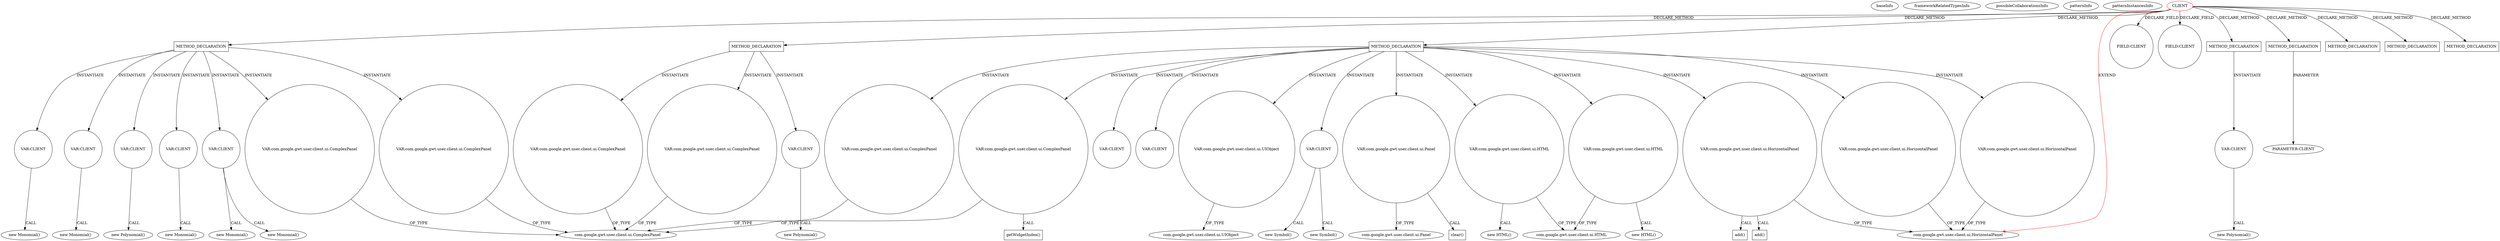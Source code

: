 digraph {
baseInfo[graphId=752,category="pattern",isAnonymous=false,possibleRelation=false]
frameworkRelatedTypesInfo[0="com.google.gwt.user.client.ui.HorizontalPanel"]
possibleCollaborationsInfo[]
patternInfo[frequency=2.0,patternRootClient=0]
patternInstancesInfo[0="luxferrari-AlgebrApp~/luxferrari-AlgebrApp/AlgebrApp-master/AlgebrApp/src/org/luxferrari/algebrapp/client/Product.java~Product~3664",1="luxferrari-AlgebrApp~/luxferrari-AlgebrApp/AlgebrApp-master/AlgebrApp/src/org/luxferrari/algebrapp/client/SubPolynomial.java~SubPolynomial~3660"]
211[label="new Monomial()",vertexType="CONSTRUCTOR_CALL",isFrameworkType=false]
203[label="VAR:CLIENT",vertexType="VARIABLE_EXPRESION",isFrameworkType=false,shape=circle]
158[label="METHOD_DECLARATION",vertexType="CLIENT_METHOD_DECLARATION",isFrameworkType=false,shape=box]
0[label="CLIENT",vertexType="ROOT_CLIENT_CLASS_DECLARATION",isFrameworkType=false,color=red]
28[label="METHOD_DECLARATION",vertexType="CLIENT_METHOD_DECLARATION",isFrameworkType=false,shape=box]
41[label="VAR:com.google.gwt.user.client.ui.UIObject",vertexType="VARIABLE_EXPRESION",isFrameworkType=false,shape=circle]
4[label="FIELD:CLIENT",vertexType="FIELD_DECLARATION",isFrameworkType=false,shape=circle]
7[label="FIELD:CLIENT",vertexType="FIELD_DECLARATION",isFrameworkType=false,shape=circle]
43[label="com.google.gwt.user.client.ui.UIObject",vertexType="FRAMEWORK_CLASS_TYPE",isFrameworkType=false]
89[label="VAR:CLIENT",vertexType="VARIABLE_EXPRESION",isFrameworkType=false,shape=circle]
202[label="new Monomial()",vertexType="CONSTRUCTOR_CALL",isFrameworkType=false]
194[label="VAR:CLIENT",vertexType="VARIABLE_EXPRESION",isFrameworkType=false,shape=circle]
193[label="new Monomial()",vertexType="CONSTRUCTOR_CALL",isFrameworkType=false]
172[label="VAR:CLIENT",vertexType="VARIABLE_EXPRESION",isFrameworkType=false,shape=circle]
171[label="new Monomial()",vertexType="CONSTRUCTOR_CALL",isFrameworkType=false]
57[label="VAR:CLIENT",vertexType="VARIABLE_EXPRESION",isFrameworkType=false,shape=circle]
51[label="VAR:CLIENT",vertexType="VARIABLE_EXPRESION",isFrameworkType=false,shape=circle]
161[label="VAR:CLIENT",vertexType="VARIABLE_EXPRESION",isFrameworkType=false,shape=circle]
182[label="VAR:CLIENT",vertexType="VARIABLE_EXPRESION",isFrameworkType=false,shape=circle]
190[label="VAR:com.google.gwt.user.client.ui.ComplexPanel",vertexType="VARIABLE_EXPRESION",isFrameworkType=false,shape=circle]
1[label="com.google.gwt.user.client.ui.HorizontalPanel",vertexType="FRAMEWORK_CLASS_TYPE",isFrameworkType=false]
132[label="new Symbol()",vertexType="CONSTRUCTOR_CALL",isFrameworkType=false]
74[label="new Symbol()",vertexType="CONSTRUCTOR_CALL",isFrameworkType=false]
29[label="VAR:com.google.gwt.user.client.ui.Panel",vertexType="VARIABLE_EXPRESION",isFrameworkType=false,shape=circle]
40[label="com.google.gwt.user.client.ui.ComplexPanel",vertexType="FRAMEWORK_CLASS_TYPE",isFrameworkType=false]
31[label="com.google.gwt.user.client.ui.Panel",vertexType="FRAMEWORK_CLASS_TYPE",isFrameworkType=false]
154[label="VAR:com.google.gwt.user.client.ui.ComplexPanel",vertexType="VARIABLE_EXPRESION",isFrameworkType=false,shape=circle]
151[label="VAR:com.google.gwt.user.client.ui.ComplexPanel",vertexType="VARIABLE_EXPRESION",isFrameworkType=false,shape=circle]
141[label="VAR:com.google.gwt.user.client.ui.HTML",vertexType="VARIABLE_EXPRESION",isFrameworkType=false,shape=circle]
140[label="new HTML()",vertexType="CONSTRUCTOR_CALL",isFrameworkType=false]
84[label="com.google.gwt.user.client.ui.HTML",vertexType="FRAMEWORK_CLASS_TYPE",isFrameworkType=false]
215[label="METHOD_DECLARATION",vertexType="CLIENT_METHOD_DECLARATION",isFrameworkType=false,shape=box]
226[label="VAR:CLIENT",vertexType="VARIABLE_EXPRESION",isFrameworkType=false,shape=circle]
44[label="VAR:com.google.gwt.user.client.ui.ComplexPanel",vertexType="VARIABLE_EXPRESION",isFrameworkType=false,shape=circle]
83[label="VAR:com.google.gwt.user.client.ui.HTML",vertexType="VARIABLE_EXPRESION",isFrameworkType=false,shape=circle]
82[label="new HTML()",vertexType="CONSTRUCTOR_CALL",isFrameworkType=false]
146[label="METHOD_DECLARATION",vertexType="CLIENT_METHOD_DECLARATION",isFrameworkType=false,shape=box]
149[label="VAR:CLIENT",vertexType="VARIABLE_EXPRESION",isFrameworkType=false,shape=circle]
181[label="new Monomial()",vertexType="CONSTRUCTOR_CALL",isFrameworkType=false]
65[label="VAR:com.google.gwt.user.client.ui.ComplexPanel",vertexType="VARIABLE_EXPRESION",isFrameworkType=false,shape=circle]
208[label="VAR:com.google.gwt.user.client.ui.ComplexPanel",vertexType="VARIABLE_EXPRESION",isFrameworkType=false,shape=circle]
45[label="getWidgetIndex()",vertexType="INSIDE_CALL",isFrameworkType=false,shape=box]
20[label="METHOD_DECLARATION",vertexType="CLIENT_METHOD_DECLARATION",isFrameworkType=false,shape=box]
21[label="PARAMETER:CLIENT",vertexType="PARAMETER_DECLARATION",isFrameworkType=false]
17[label="METHOD_DECLARATION",vertexType="CLIENT_METHOD_DECLARATION",isFrameworkType=false,shape=box]
15[label="METHOD_DECLARATION",vertexType="CLIENT_METHOD_DECLARATION",isFrameworkType=false,shape=box]
13[label="METHOD_DECLARATION",vertexType="CLIENT_METHOD_DECLARATION",isFrameworkType=false,shape=box]
30[label="clear()",vertexType="INSIDE_CALL",isFrameworkType=false,shape=box]
160[label="new Polynomial()",vertexType="CONSTRUCTOR_CALL",isFrameworkType=false]
225[label="new Polynomial()",vertexType="CONSTRUCTOR_CALL",isFrameworkType=false]
148[label="new Polynomial()",vertexType="CONSTRUCTOR_CALL",isFrameworkType=false]
47[label="VAR:com.google.gwt.user.client.ui.HorizontalPanel",vertexType="VARIABLE_EXPRESION",isFrameworkType=false,shape=circle]
64[label="add()",vertexType="INSIDE_CALL",isFrameworkType=false,shape=box]
101[label="VAR:com.google.gwt.user.client.ui.HorizontalPanel",vertexType="VARIABLE_EXPRESION",isFrameworkType=false,shape=circle]
81[label="add()",vertexType="INSIDE_CALL",isFrameworkType=false,shape=box]
85[label="VAR:com.google.gwt.user.client.ui.HorizontalPanel",vertexType="VARIABLE_EXPRESION",isFrameworkType=false,shape=circle]
158->182[label="INSTANTIATE"]
146->154[label="INSTANTIATE"]
146->151[label="INSTANTIATE"]
83->82[label="CALL"]
141->140[label="CALL"]
83->84[label="OF_TYPE"]
28->29[label="INSTANTIATE"]
101->1[label="OF_TYPE"]
47->81[label="CALL"]
158->194[label="INSTANTIATE"]
28->141[label="INSTANTIATE"]
172->171[label="CALL"]
158->208[label="INSTANTIATE"]
194->193[label="CALL"]
57->74[label="CALL"]
0->13[label="DECLARE_METHOD"]
28->101[label="INSTANTIATE"]
47->1[label="OF_TYPE"]
226->225[label="CALL"]
141->84[label="OF_TYPE"]
0->1[label="EXTEND",color=red]
151->40[label="OF_TYPE"]
0->28[label="DECLARE_METHOD"]
0->15[label="DECLARE_METHOD"]
0->7[label="DECLARE_FIELD"]
28->47[label="INSTANTIATE"]
28->57[label="INSTANTIATE"]
0->20[label="DECLARE_METHOD"]
44->40[label="OF_TYPE"]
28->41[label="INSTANTIATE"]
158->190[label="INSTANTIATE"]
0->146[label="DECLARE_METHOD"]
29->30[label="CALL"]
0->215[label="DECLARE_METHOD"]
0->17[label="DECLARE_METHOD"]
215->226[label="INSTANTIATE"]
41->43[label="OF_TYPE"]
158->203[label="INSTANTIATE"]
28->89[label="INSTANTIATE"]
203->202[label="CALL"]
28->65[label="INSTANTIATE"]
28->85[label="INSTANTIATE"]
47->64[label="CALL"]
158->172[label="INSTANTIATE"]
208->40[label="OF_TYPE"]
65->40[label="OF_TYPE"]
20->21[label="PARAMETER"]
0->4[label="DECLARE_FIELD"]
203->211[label="CALL"]
85->1[label="OF_TYPE"]
149->148[label="CALL"]
158->161[label="INSTANTIATE"]
161->160[label="CALL"]
44->45[label="CALL"]
190->40[label="OF_TYPE"]
57->132[label="CALL"]
29->31[label="OF_TYPE"]
182->181[label="CALL"]
154->40[label="OF_TYPE"]
0->158[label="DECLARE_METHOD"]
146->149[label="INSTANTIATE"]
28->44[label="INSTANTIATE"]
28->51[label="INSTANTIATE"]
28->83[label="INSTANTIATE"]
}
